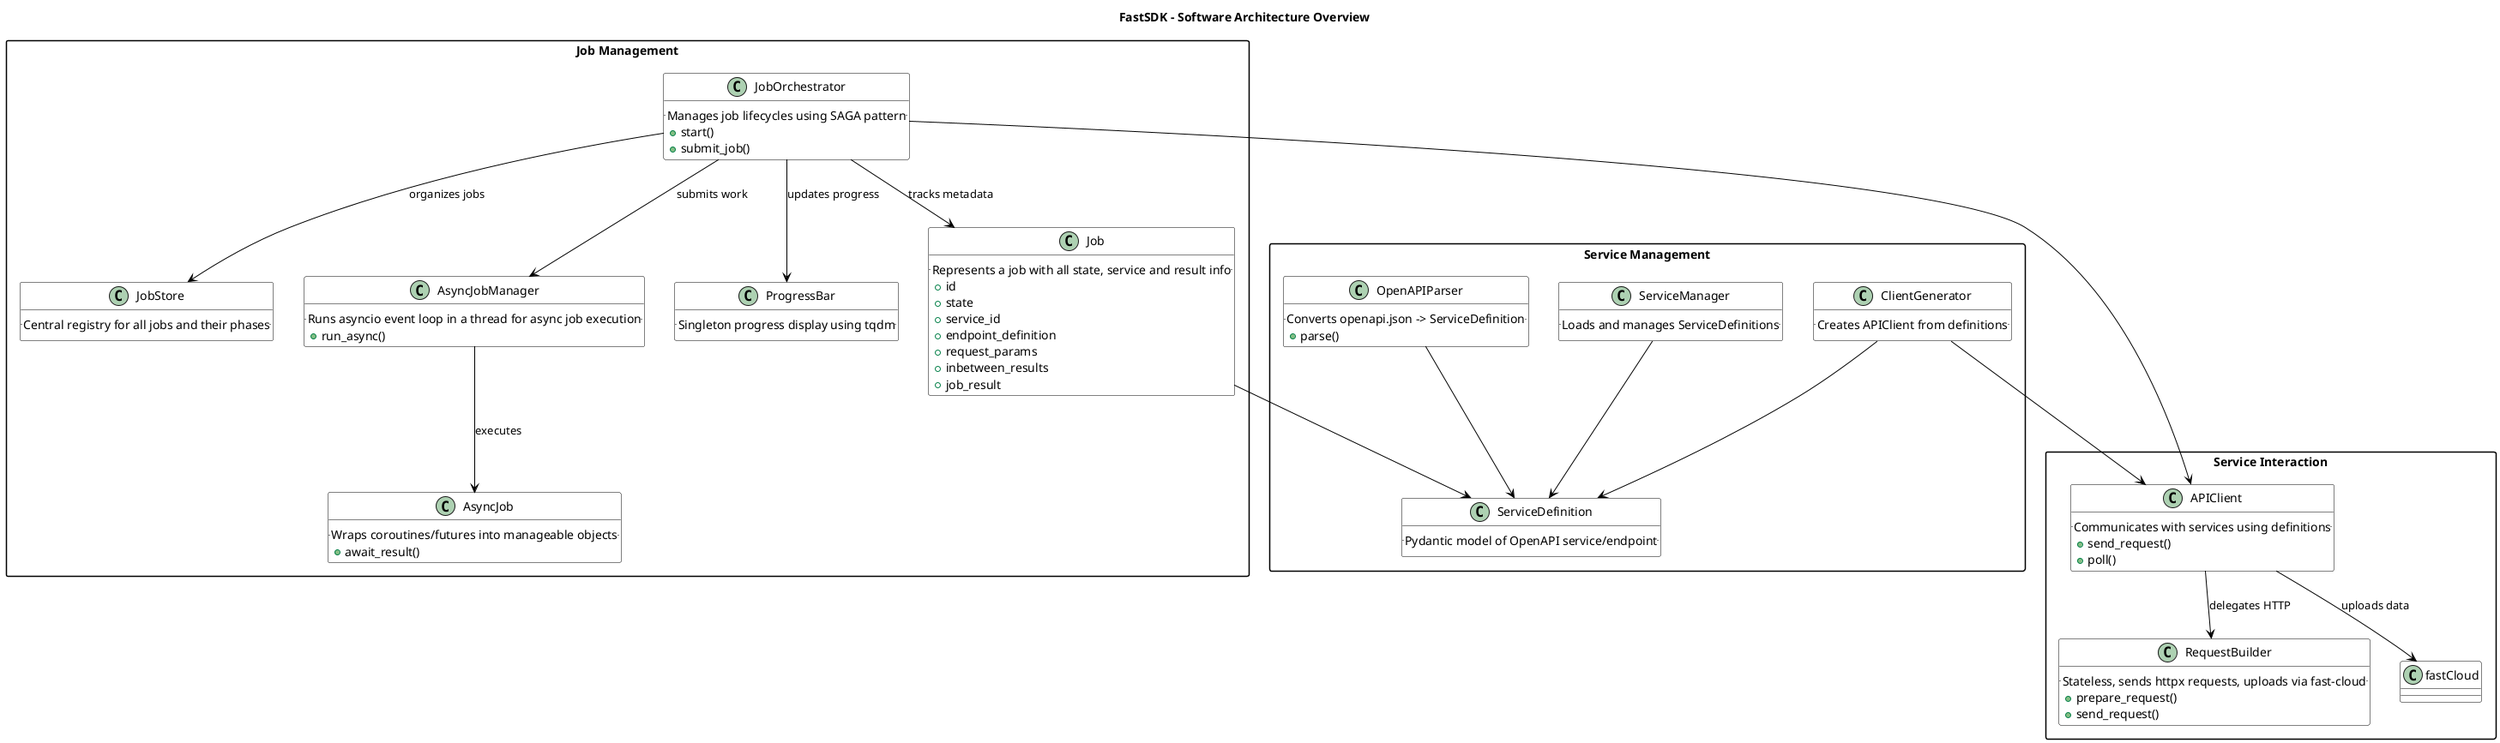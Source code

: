 @startuml FastSDK_Architecture

title FastSDK - Software Architecture Overview

' Define styling for clarity
skinparam packageStyle rectangle
skinparam class {
    BackgroundColor White
    ArrowColor Black
    BorderColor Black
}

' =========================
' JOB MANAGEMENT
' =========================
package "Job Management" {

    class JobStore {
        .. Central registry for all jobs and their phases ..
    }

    class Job {
        .. Represents a job with all state, service and result info ..
        + id
        + state
        + service_id
        + endpoint_definition
        + request_params
        + inbetween_results
        + job_result
    }

    class ProgressBar {
        .. Singleton progress display using tqdm ..
    }

    class JobOrchestrator {
        .. Manages job lifecycles using SAGA pattern ..
        + start()
        + submit_job()
    }

    class AsyncJobManager {
        .. Runs asyncio event loop in a thread for async job execution ..
        + run_async()
    }

    class AsyncJob {
        .. Wraps coroutines/futures into manageable objects ..
        + await_result()
    }

    JobOrchestrator --> JobStore : organizes jobs
    JobOrchestrator --> Job : tracks metadata
    JobOrchestrator --> ProgressBar : updates progress
    JobOrchestrator --> AsyncJobManager : submits work
    AsyncJobManager --> AsyncJob : executes
}

' =========================
' SERVICE INTERACTION
' =========================
package "Service Interaction" {

    class APIClient {
        .. Communicates with services using definitions ..
        + send_request()
        + poll()
    }

    class RequestBuilder {
        .. Stateless, sends httpx requests, uploads via fast-cloud ..
        + prepare_request()
        + send_request()
    }

    APIClient --> RequestBuilder : delegates HTTP
    APIClient --> fastCloud : uploads data
}

' =========================
' SERVICE MANAGEMENT
' =========================
package "Service Management" {

    class ServiceDefinition {
        .. Pydantic model of OpenAPI service/endpoint ..
    }

    class ServiceManager {
        .. Loads and manages ServiceDefinitions ..
    }

    class OpenAPIParser {
        .. Converts openapi.json -> ServiceDefinition ..
        + parse()
    }

    class ClientGenerator {
        .. Creates APIClient from definitions ..
    }

    ServiceManager --> ServiceDefinition
    OpenAPIParser --> ServiceDefinition
    ClientGenerator --> APIClient
    ClientGenerator --> ServiceDefinition
}

' Cross-domain connections
Job --> ServiceDefinition
JobOrchestrator --> APIClient

@enduml

